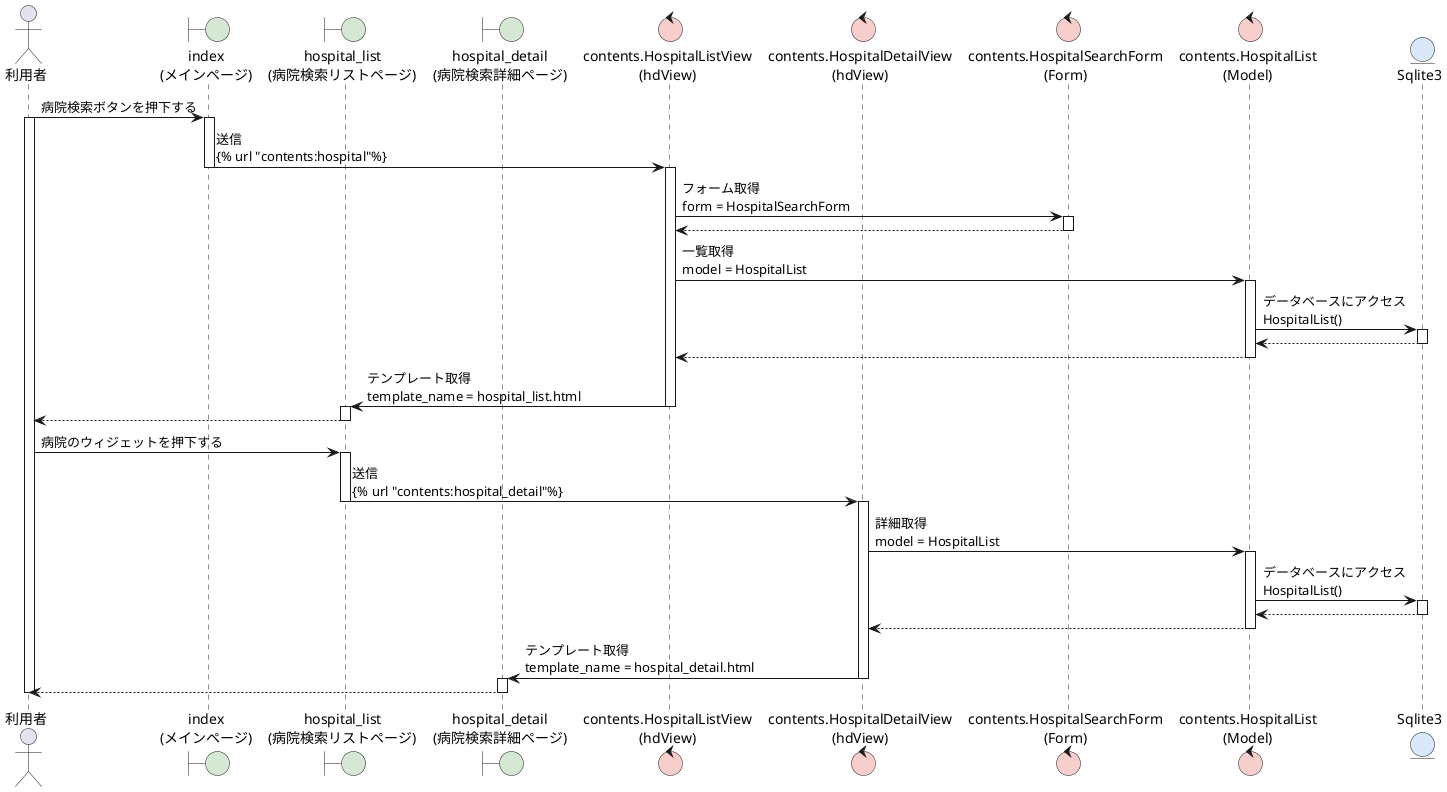 @startuml Hospital

actor 利用者 as user
boundary "index\n(メインページ)" as main #d5e8d4
boundary "hospital_list\n(病院検索リストページ)" as hl #d5e8d4
boundary "hospital_detail\n(病院検索詳細ページ)" as hd #d5e8d4

control "contents.HospitalListView\n(hdView)" as hlView #f8cecc
control "contents.HospitalDetailView\n(hdView)" as hdView #f8cecc
control "contents.HospitalSearchForm\n(Form)" as Form #f8cecc
control "contents.HospitalList\n(Model)" as Model #f8cecc

entity "Sqlite3" as db #dae8fc


user -> main :病院検索ボタンを押下する
activate user
activate main 
main -> hlView :送信\n{% url "contents:hospital"%}
deactivate main

activate hlView
hlView -> Form :フォーム取得\nform = HospitalSearchForm
activate Form
Form --> hlView
deactivate Form


hlView -> Model :一覧取得\nmodel = HospitalList
activate Model
Model -> db :データベースにアクセス\nHospitalList()
activate db
db --> Model :
deactivate db
Model --> hlView
deactivate Model
hlView -> hl :テンプレート取得\ntemplate_name = hospital_list.html
deactivate hlView
activate hl
hl -->  user 
deactivate hl


user -> hl :病院のウィジェットを押下する
activate hl 
hl -> hdView :送信\n{% url "contents:hospital_detail"%}
deactivate hl
activate hdView
hdView -> Model :詳細取得\nmodel = HospitalList
activate Model
Model -> db :データベースにアクセス\nHospitalList()
activate db
db --> Model :
deactivate db
Model --> hdView
deactivate Model
hdView -> hd :テンプレート取得\ntemplate_name = hospital_detail.html
deactivate hdView
activate hd
hd --> user
deactivate hd









deactivate user
@enduml